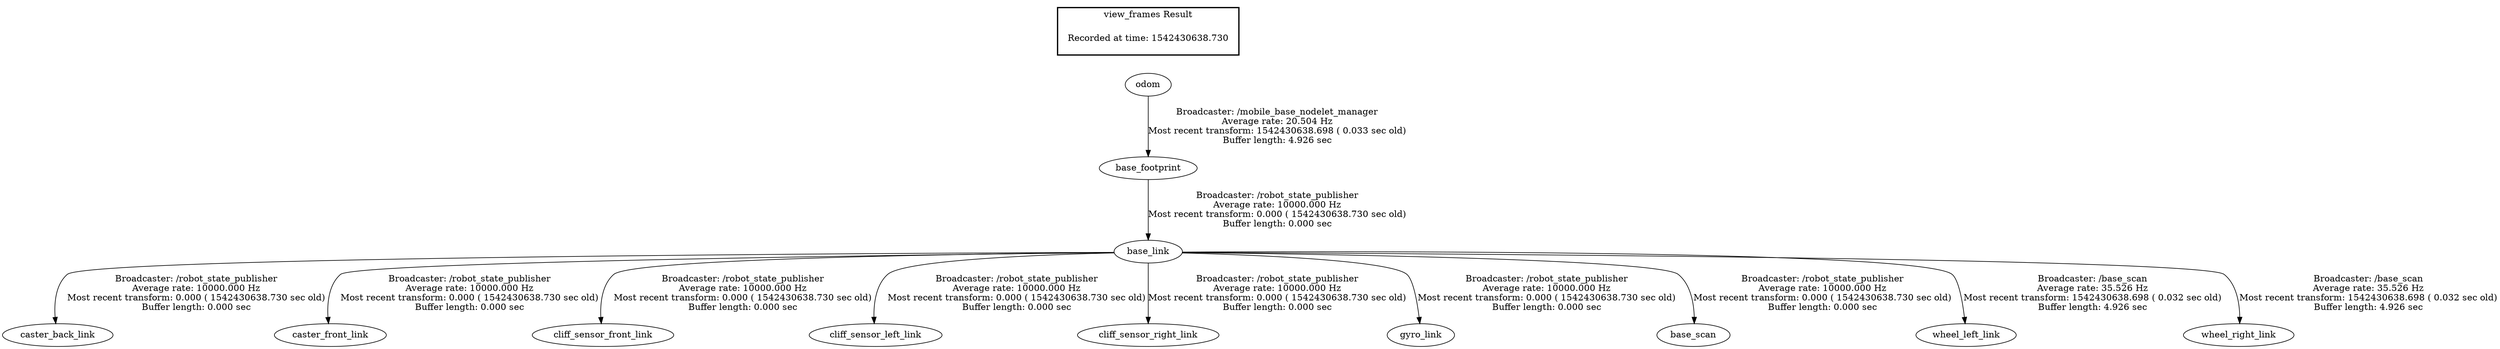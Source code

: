 digraph G {
"base_footprint" -> "base_link"[label="Broadcaster: /robot_state_publisher\nAverage rate: 10000.000 Hz\nMost recent transform: 0.000 ( 1542430638.730 sec old)\nBuffer length: 0.000 sec\n"];
"odom" -> "base_footprint"[label="Broadcaster: /mobile_base_nodelet_manager\nAverage rate: 20.504 Hz\nMost recent transform: 1542430638.698 ( 0.033 sec old)\nBuffer length: 4.926 sec\n"];
"base_link" -> "caster_back_link"[label="Broadcaster: /robot_state_publisher\nAverage rate: 10000.000 Hz\nMost recent transform: 0.000 ( 1542430638.730 sec old)\nBuffer length: 0.000 sec\n"];
"base_link" -> "caster_front_link"[label="Broadcaster: /robot_state_publisher\nAverage rate: 10000.000 Hz\nMost recent transform: 0.000 ( 1542430638.730 sec old)\nBuffer length: 0.000 sec\n"];
"base_link" -> "cliff_sensor_front_link"[label="Broadcaster: /robot_state_publisher\nAverage rate: 10000.000 Hz\nMost recent transform: 0.000 ( 1542430638.730 sec old)\nBuffer length: 0.000 sec\n"];
"base_link" -> "cliff_sensor_left_link"[label="Broadcaster: /robot_state_publisher\nAverage rate: 10000.000 Hz\nMost recent transform: 0.000 ( 1542430638.730 sec old)\nBuffer length: 0.000 sec\n"];
"base_link" -> "cliff_sensor_right_link"[label="Broadcaster: /robot_state_publisher\nAverage rate: 10000.000 Hz\nMost recent transform: 0.000 ( 1542430638.730 sec old)\nBuffer length: 0.000 sec\n"];
"base_link" -> "gyro_link"[label="Broadcaster: /robot_state_publisher\nAverage rate: 10000.000 Hz\nMost recent transform: 0.000 ( 1542430638.730 sec old)\nBuffer length: 0.000 sec\n"];
"base_link" -> "base_scan"[label="Broadcaster: /robot_state_publisher\nAverage rate: 10000.000 Hz\nMost recent transform: 0.000 ( 1542430638.730 sec old)\nBuffer length: 0.000 sec\n"];
"base_link" -> "wheel_left_link"[label="Broadcaster: /base_scan\nAverage rate: 35.526 Hz\nMost recent transform: 1542430638.698 ( 0.032 sec old)\nBuffer length: 4.926 sec\n"];
"base_link" -> "wheel_right_link"[label="Broadcaster: /base_scan\nAverage rate: 35.526 Hz\nMost recent transform: 1542430638.698 ( 0.032 sec old)\nBuffer length: 4.926 sec\n"];
edge [style=invis];
 subgraph cluster_legend { style=bold; color=black; label ="view_frames Result";
"Recorded at time: 1542430638.730"[ shape=plaintext ] ;
 }->"odom";
}